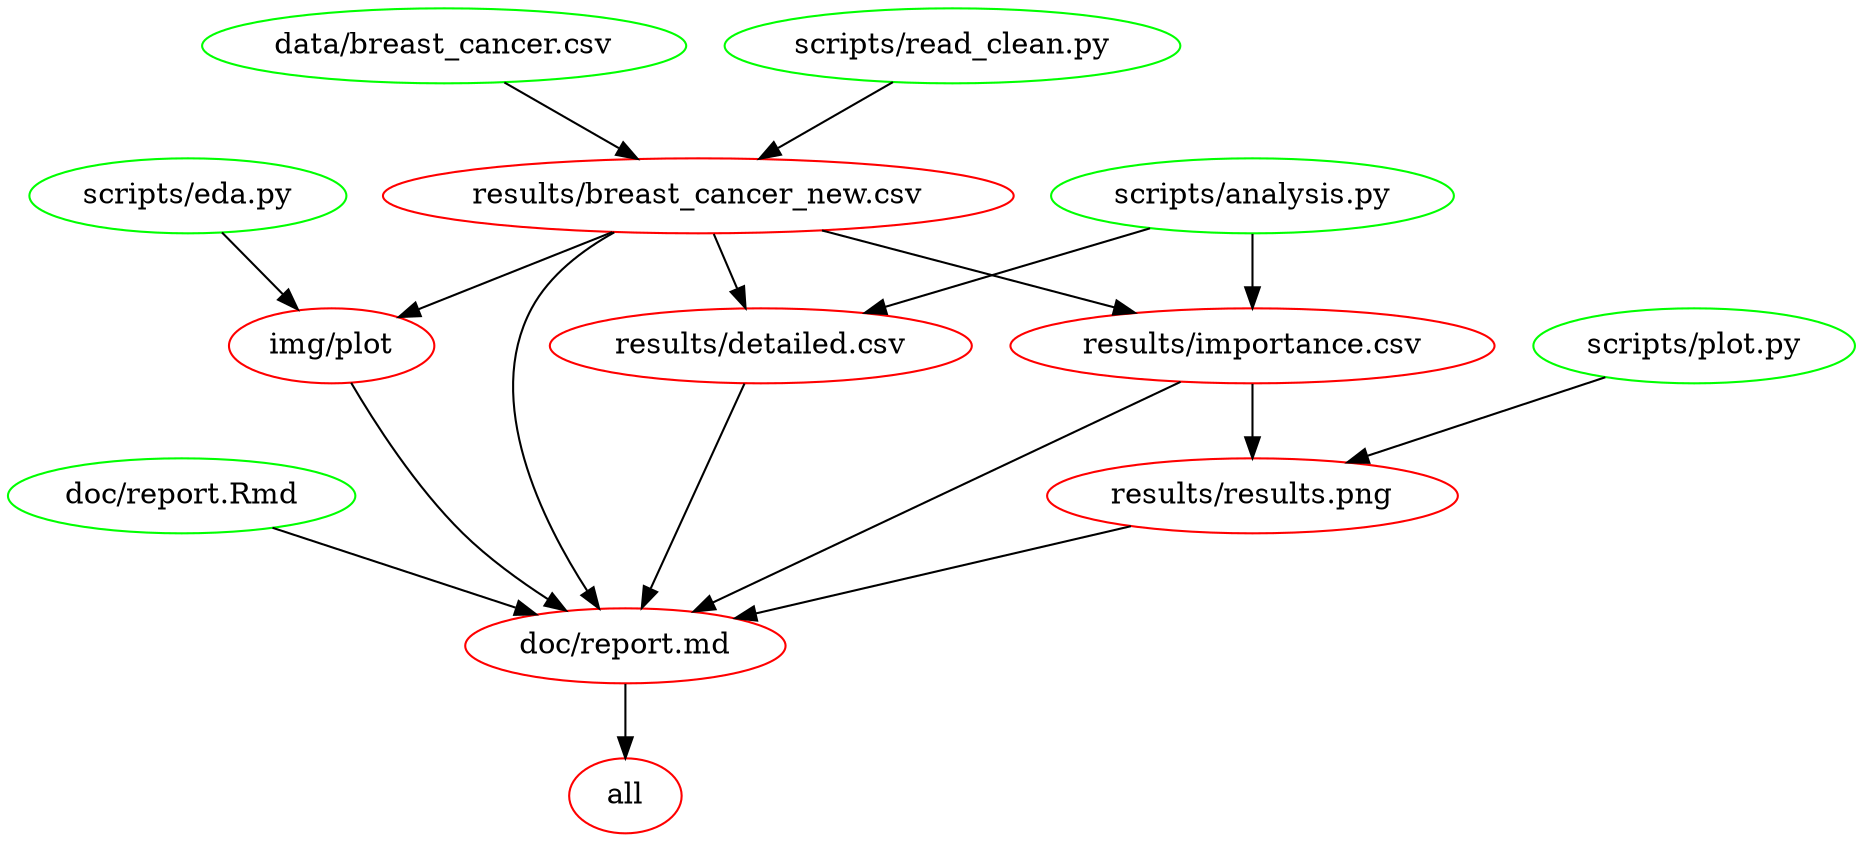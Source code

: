 digraph G {
n2[label="all", color="red"];
n7[label="data/breast_cancer.csv", color="green"];
n4[label="doc/report.Rmd", color="green"];
n3[label="doc/report.md", color="red"];
n8[label="img/plot", color="red"];
n5[label="results/breast_cancer_new.csv", color="red"];
n10[label="results/detailed.csv", color="red"];
n12[label="results/importance.csv", color="red"];
n13[label="results/results.png", color="red"];
n11[label="scripts/analysis.py", color="green"];
n9[label="scripts/eda.py", color="green"];
n14[label="scripts/plot.py", color="green"];
n6[label="scripts/read_clean.py", color="green"];
n3 -> n2 ; 
n4 -> n3 ; 
n8 -> n3 ; 
n5 -> n3 ; 
n10 -> n3 ; 
n12 -> n3 ; 
n13 -> n3 ; 
n5 -> n8 ; 
n9 -> n8 ; 
n7 -> n5 ; 
n6 -> n5 ; 
n5 -> n10 ; 
n11 -> n10 ; 
n5 -> n12 ; 
n11 -> n12 ; 
n12 -> n13 ; 
n14 -> n13 ; 
}
